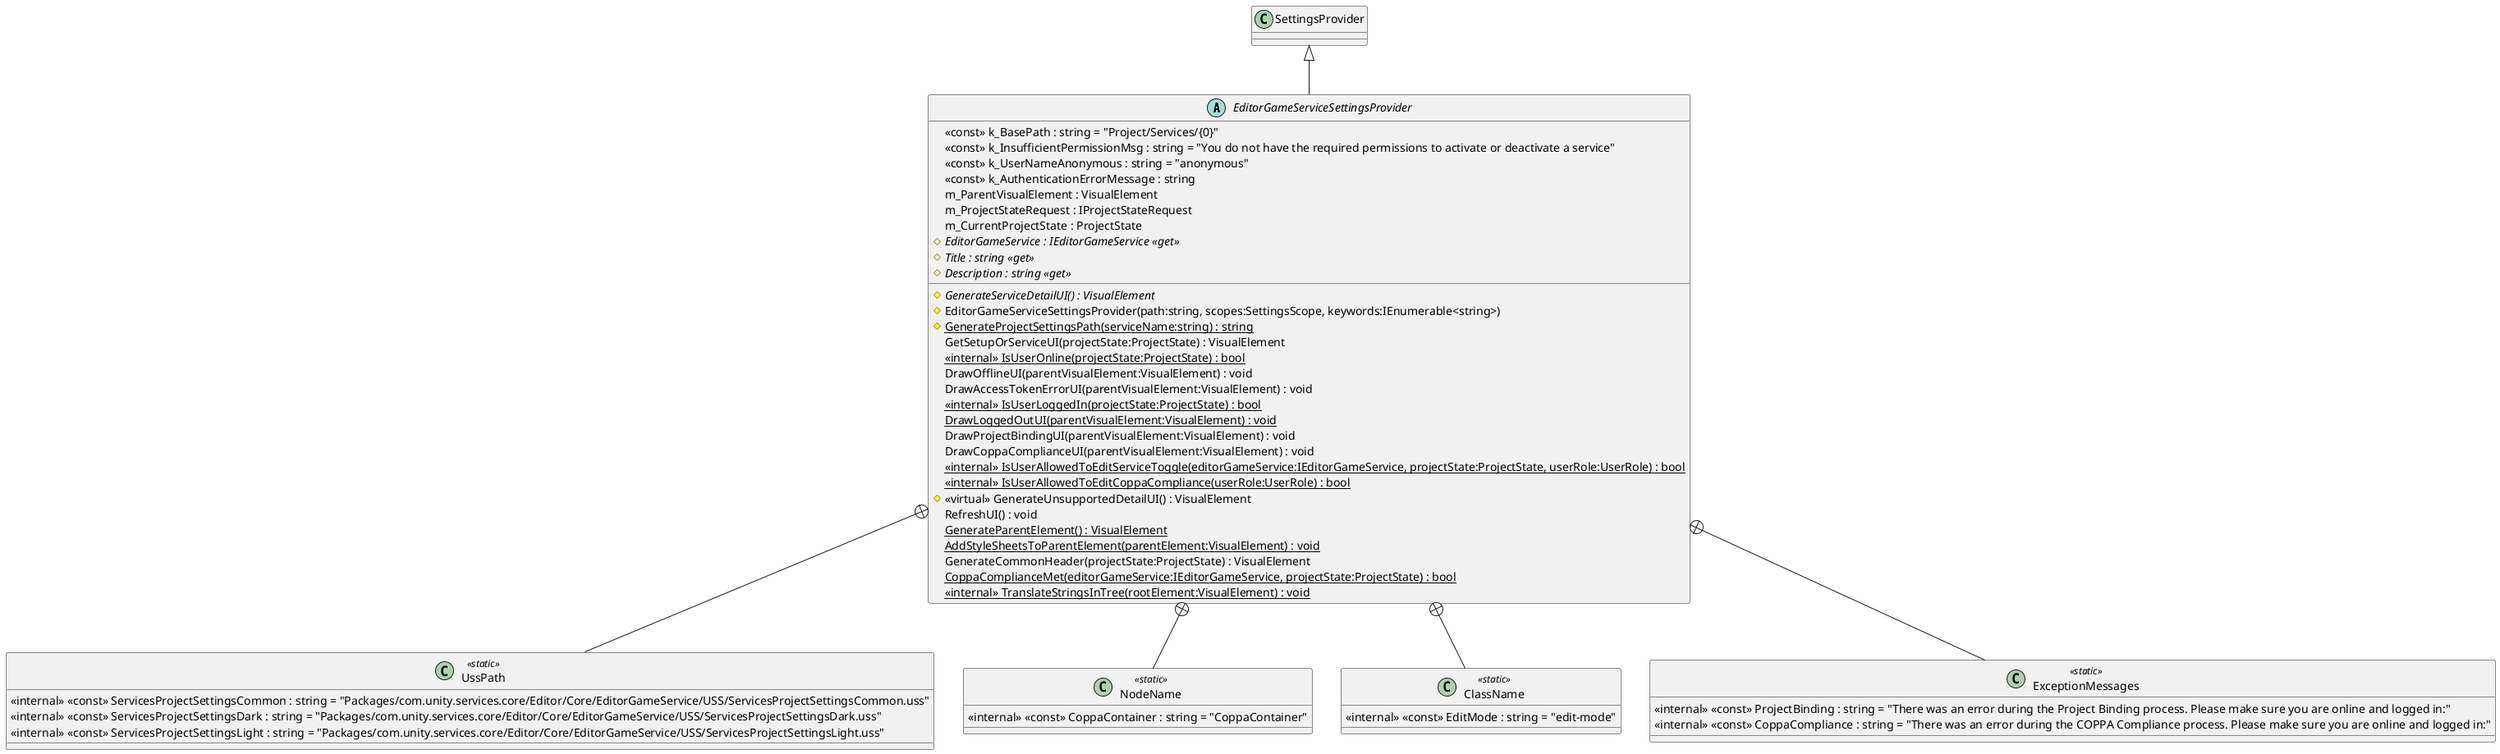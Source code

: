 @startuml
abstract class EditorGameServiceSettingsProvider {
    <<const>> k_BasePath : string = "Project/Services/{0&#125;"
    <<const>> k_InsufficientPermissionMsg : string = "You do not have the required permissions to activate or deactivate a service"
    <<const>> k_UserNameAnonymous : string = "anonymous"
    <<const>> k_AuthenticationErrorMessage : string
    m_ParentVisualElement : VisualElement
    m_ProjectStateRequest : IProjectStateRequest
    m_CurrentProjectState : ProjectState
    # {abstract} EditorGameService : IEditorGameService <<get>>
    # {abstract} Title : string <<get>>
    # {abstract} Description : string <<get>>
    # {abstract} GenerateServiceDetailUI() : VisualElement
    # EditorGameServiceSettingsProvider(path:string, scopes:SettingsScope, keywords:IEnumerable<string>)
    # {static} GenerateProjectSettingsPath(serviceName:string) : string
    GetSetupOrServiceUI(projectState:ProjectState) : VisualElement
    <<internal>> {static} IsUserOnline(projectState:ProjectState) : bool
    DrawOfflineUI(parentVisualElement:VisualElement) : void
    DrawAccessTokenErrorUI(parentVisualElement:VisualElement) : void
    <<internal>> {static} IsUserLoggedIn(projectState:ProjectState) : bool
    {static} DrawLoggedOutUI(parentVisualElement:VisualElement) : void
    DrawProjectBindingUI(parentVisualElement:VisualElement) : void
    DrawCoppaComplianceUI(parentVisualElement:VisualElement) : void
    <<internal>> {static} IsUserAllowedToEditServiceToggle(editorGameService:IEditorGameService, projectState:ProjectState, userRole:UserRole) : bool
    <<internal>> {static} IsUserAllowedToEditCoppaCompliance(userRole:UserRole) : bool
    # <<virtual>> GenerateUnsupportedDetailUI() : VisualElement
    RefreshUI() : void
    {static} GenerateParentElement() : VisualElement
    {static} AddStyleSheetsToParentElement(parentElement:VisualElement) : void
    GenerateCommonHeader(projectState:ProjectState) : VisualElement
    {static} CoppaComplianceMet(editorGameService:IEditorGameService, projectState:ProjectState) : bool
    <<internal>> {static} TranslateStringsInTree(rootElement:VisualElement) : void
}
class UssPath <<static>> {
    <<internal>> <<const>> ServicesProjectSettingsCommon : string = "Packages/com.unity.services.core/Editor/Core/EditorGameService/USS/ServicesProjectSettingsCommon.uss"
    <<internal>> <<const>> ServicesProjectSettingsDark : string = "Packages/com.unity.services.core/Editor/Core/EditorGameService/USS/ServicesProjectSettingsDark.uss"
    <<internal>> <<const>> ServicesProjectSettingsLight : string = "Packages/com.unity.services.core/Editor/Core/EditorGameService/USS/ServicesProjectSettingsLight.uss"
}
class NodeName <<static>> {
    <<internal>> <<const>> CoppaContainer : string = "CoppaContainer"
}
class ClassName <<static>> {
    <<internal>> <<const>> EditMode : string = "edit-mode"
}
class ExceptionMessages <<static>> {
    <<internal>> <<const>> ProjectBinding : string = "There was an error during the Project Binding process. Please make sure you are online and logged in:"
    <<internal>> <<const>> CoppaCompliance : string = "There was an error during the COPPA Compliance process. Please make sure you are online and logged in:"
}
SettingsProvider <|-- EditorGameServiceSettingsProvider
EditorGameServiceSettingsProvider +-- UssPath
EditorGameServiceSettingsProvider +-- NodeName
EditorGameServiceSettingsProvider +-- ClassName
EditorGameServiceSettingsProvider +-- ExceptionMessages
@enduml
